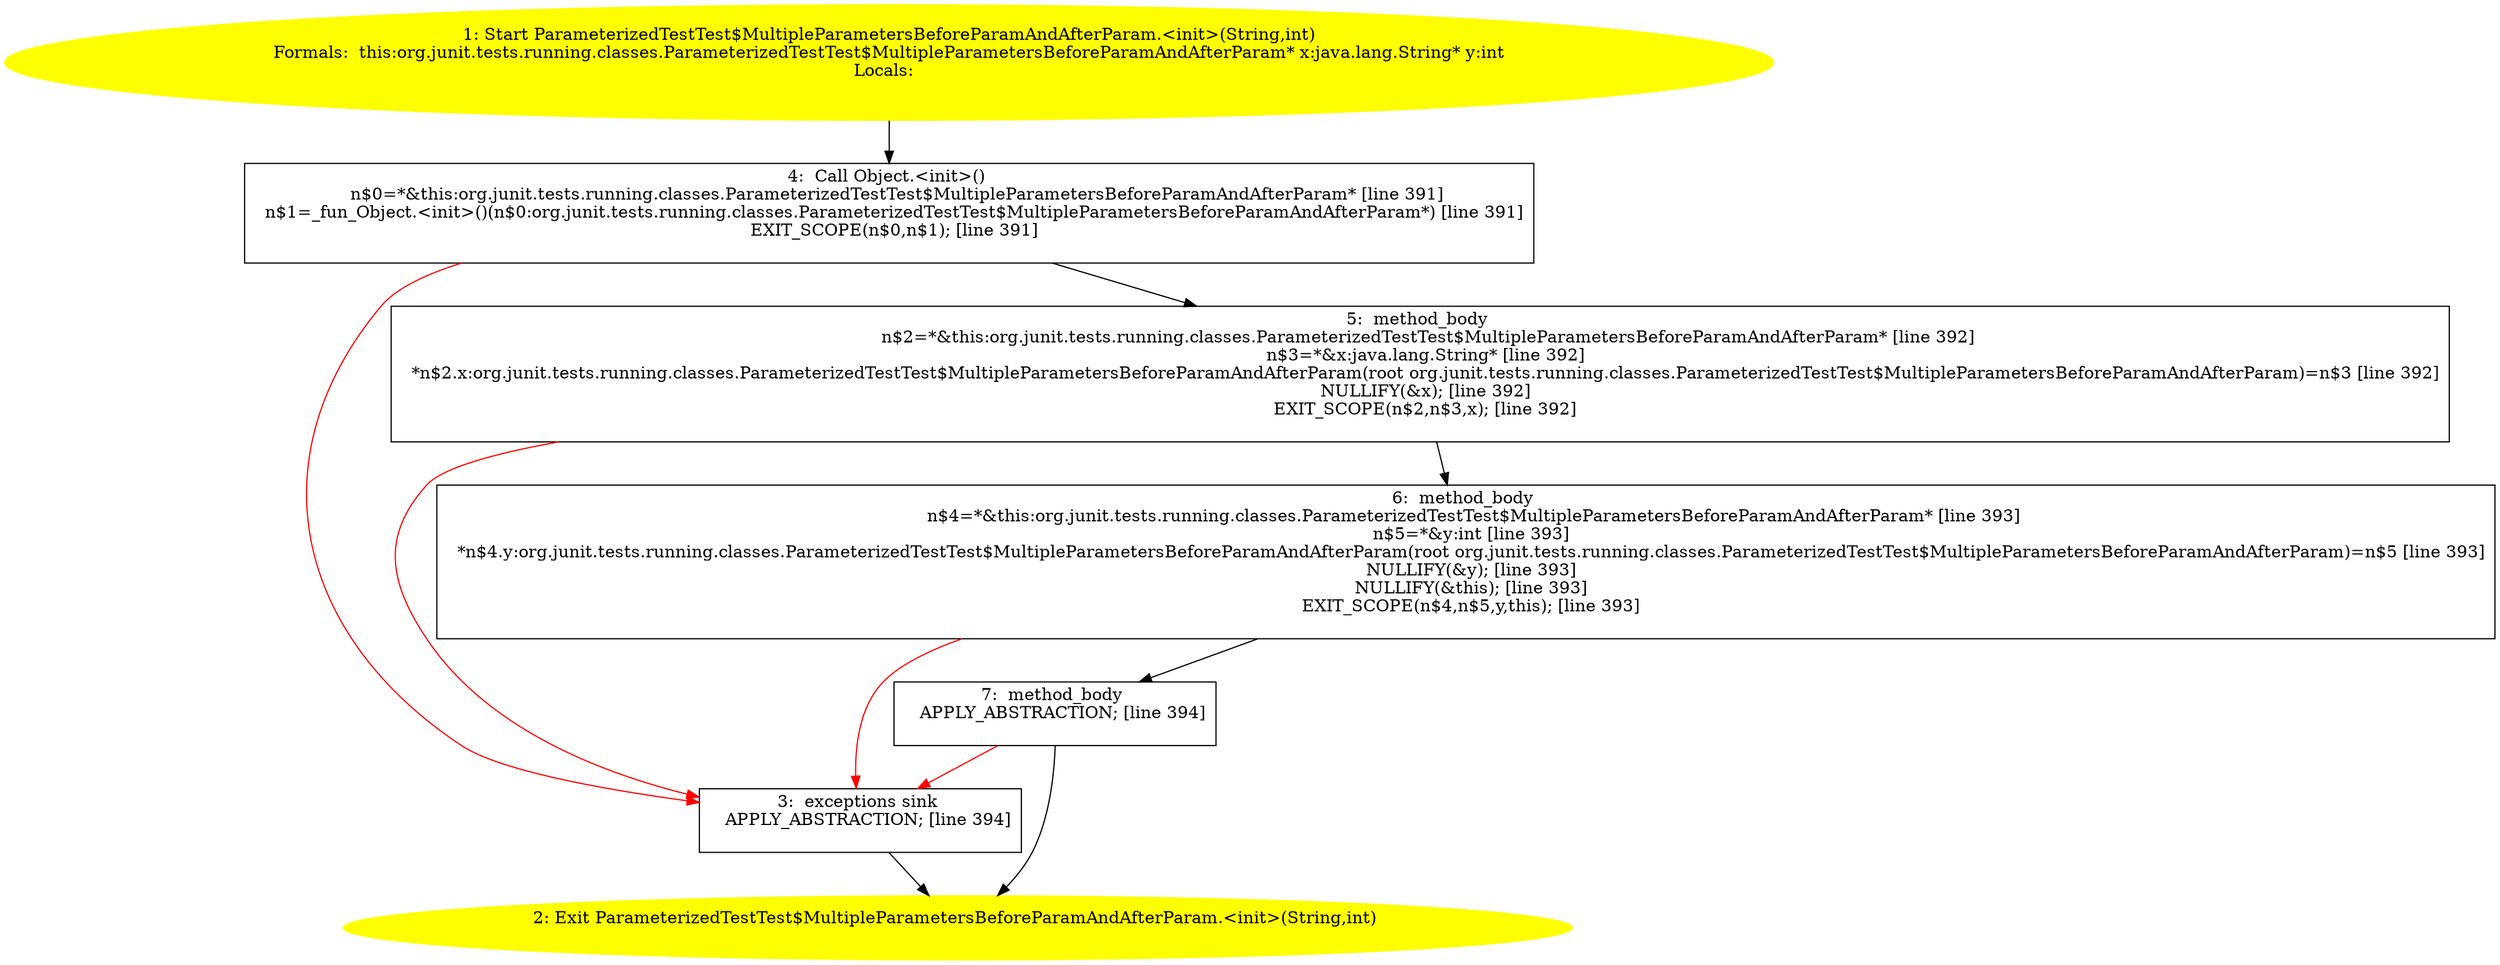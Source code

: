 /* @generated */
digraph cfg {
"org.junit.tests.running.classes.ParameterizedTestTest$MultipleParametersBeforeParamAndAfterParam.<in.da098e16876b574c9610562c3c51260b_1" [label="1: Start ParameterizedTestTest$MultipleParametersBeforeParamAndAfterParam.<init>(String,int)\nFormals:  this:org.junit.tests.running.classes.ParameterizedTestTest$MultipleParametersBeforeParamAndAfterParam* x:java.lang.String* y:int\nLocals:  \n  " color=yellow style=filled]
	

	 "org.junit.tests.running.classes.ParameterizedTestTest$MultipleParametersBeforeParamAndAfterParam.<in.da098e16876b574c9610562c3c51260b_1" -> "org.junit.tests.running.classes.ParameterizedTestTest$MultipleParametersBeforeParamAndAfterParam.<in.da098e16876b574c9610562c3c51260b_4" ;
"org.junit.tests.running.classes.ParameterizedTestTest$MultipleParametersBeforeParamAndAfterParam.<in.da098e16876b574c9610562c3c51260b_2" [label="2: Exit ParameterizedTestTest$MultipleParametersBeforeParamAndAfterParam.<init>(String,int) \n  " color=yellow style=filled]
	

"org.junit.tests.running.classes.ParameterizedTestTest$MultipleParametersBeforeParamAndAfterParam.<in.da098e16876b574c9610562c3c51260b_3" [label="3:  exceptions sink \n   APPLY_ABSTRACTION; [line 394]\n " shape="box"]
	

	 "org.junit.tests.running.classes.ParameterizedTestTest$MultipleParametersBeforeParamAndAfterParam.<in.da098e16876b574c9610562c3c51260b_3" -> "org.junit.tests.running.classes.ParameterizedTestTest$MultipleParametersBeforeParamAndAfterParam.<in.da098e16876b574c9610562c3c51260b_2" ;
"org.junit.tests.running.classes.ParameterizedTestTest$MultipleParametersBeforeParamAndAfterParam.<in.da098e16876b574c9610562c3c51260b_4" [label="4:  Call Object.<init>() \n   n$0=*&this:org.junit.tests.running.classes.ParameterizedTestTest$MultipleParametersBeforeParamAndAfterParam* [line 391]\n  n$1=_fun_Object.<init>()(n$0:org.junit.tests.running.classes.ParameterizedTestTest$MultipleParametersBeforeParamAndAfterParam*) [line 391]\n  EXIT_SCOPE(n$0,n$1); [line 391]\n " shape="box"]
	

	 "org.junit.tests.running.classes.ParameterizedTestTest$MultipleParametersBeforeParamAndAfterParam.<in.da098e16876b574c9610562c3c51260b_4" -> "org.junit.tests.running.classes.ParameterizedTestTest$MultipleParametersBeforeParamAndAfterParam.<in.da098e16876b574c9610562c3c51260b_5" ;
	 "org.junit.tests.running.classes.ParameterizedTestTest$MultipleParametersBeforeParamAndAfterParam.<in.da098e16876b574c9610562c3c51260b_4" -> "org.junit.tests.running.classes.ParameterizedTestTest$MultipleParametersBeforeParamAndAfterParam.<in.da098e16876b574c9610562c3c51260b_3" [color="red" ];
"org.junit.tests.running.classes.ParameterizedTestTest$MultipleParametersBeforeParamAndAfterParam.<in.da098e16876b574c9610562c3c51260b_5" [label="5:  method_body \n   n$2=*&this:org.junit.tests.running.classes.ParameterizedTestTest$MultipleParametersBeforeParamAndAfterParam* [line 392]\n  n$3=*&x:java.lang.String* [line 392]\n  *n$2.x:org.junit.tests.running.classes.ParameterizedTestTest$MultipleParametersBeforeParamAndAfterParam(root org.junit.tests.running.classes.ParameterizedTestTest$MultipleParametersBeforeParamAndAfterParam)=n$3 [line 392]\n  NULLIFY(&x); [line 392]\n  EXIT_SCOPE(n$2,n$3,x); [line 392]\n " shape="box"]
	

	 "org.junit.tests.running.classes.ParameterizedTestTest$MultipleParametersBeforeParamAndAfterParam.<in.da098e16876b574c9610562c3c51260b_5" -> "org.junit.tests.running.classes.ParameterizedTestTest$MultipleParametersBeforeParamAndAfterParam.<in.da098e16876b574c9610562c3c51260b_6" ;
	 "org.junit.tests.running.classes.ParameterizedTestTest$MultipleParametersBeforeParamAndAfterParam.<in.da098e16876b574c9610562c3c51260b_5" -> "org.junit.tests.running.classes.ParameterizedTestTest$MultipleParametersBeforeParamAndAfterParam.<in.da098e16876b574c9610562c3c51260b_3" [color="red" ];
"org.junit.tests.running.classes.ParameterizedTestTest$MultipleParametersBeforeParamAndAfterParam.<in.da098e16876b574c9610562c3c51260b_6" [label="6:  method_body \n   n$4=*&this:org.junit.tests.running.classes.ParameterizedTestTest$MultipleParametersBeforeParamAndAfterParam* [line 393]\n  n$5=*&y:int [line 393]\n  *n$4.y:org.junit.tests.running.classes.ParameterizedTestTest$MultipleParametersBeforeParamAndAfterParam(root org.junit.tests.running.classes.ParameterizedTestTest$MultipleParametersBeforeParamAndAfterParam)=n$5 [line 393]\n  NULLIFY(&y); [line 393]\n  NULLIFY(&this); [line 393]\n  EXIT_SCOPE(n$4,n$5,y,this); [line 393]\n " shape="box"]
	

	 "org.junit.tests.running.classes.ParameterizedTestTest$MultipleParametersBeforeParamAndAfterParam.<in.da098e16876b574c9610562c3c51260b_6" -> "org.junit.tests.running.classes.ParameterizedTestTest$MultipleParametersBeforeParamAndAfterParam.<in.da098e16876b574c9610562c3c51260b_7" ;
	 "org.junit.tests.running.classes.ParameterizedTestTest$MultipleParametersBeforeParamAndAfterParam.<in.da098e16876b574c9610562c3c51260b_6" -> "org.junit.tests.running.classes.ParameterizedTestTest$MultipleParametersBeforeParamAndAfterParam.<in.da098e16876b574c9610562c3c51260b_3" [color="red" ];
"org.junit.tests.running.classes.ParameterizedTestTest$MultipleParametersBeforeParamAndAfterParam.<in.da098e16876b574c9610562c3c51260b_7" [label="7:  method_body \n   APPLY_ABSTRACTION; [line 394]\n " shape="box"]
	

	 "org.junit.tests.running.classes.ParameterizedTestTest$MultipleParametersBeforeParamAndAfterParam.<in.da098e16876b574c9610562c3c51260b_7" -> "org.junit.tests.running.classes.ParameterizedTestTest$MultipleParametersBeforeParamAndAfterParam.<in.da098e16876b574c9610562c3c51260b_2" ;
	 "org.junit.tests.running.classes.ParameterizedTestTest$MultipleParametersBeforeParamAndAfterParam.<in.da098e16876b574c9610562c3c51260b_7" -> "org.junit.tests.running.classes.ParameterizedTestTest$MultipleParametersBeforeParamAndAfterParam.<in.da098e16876b574c9610562c3c51260b_3" [color="red" ];
}
